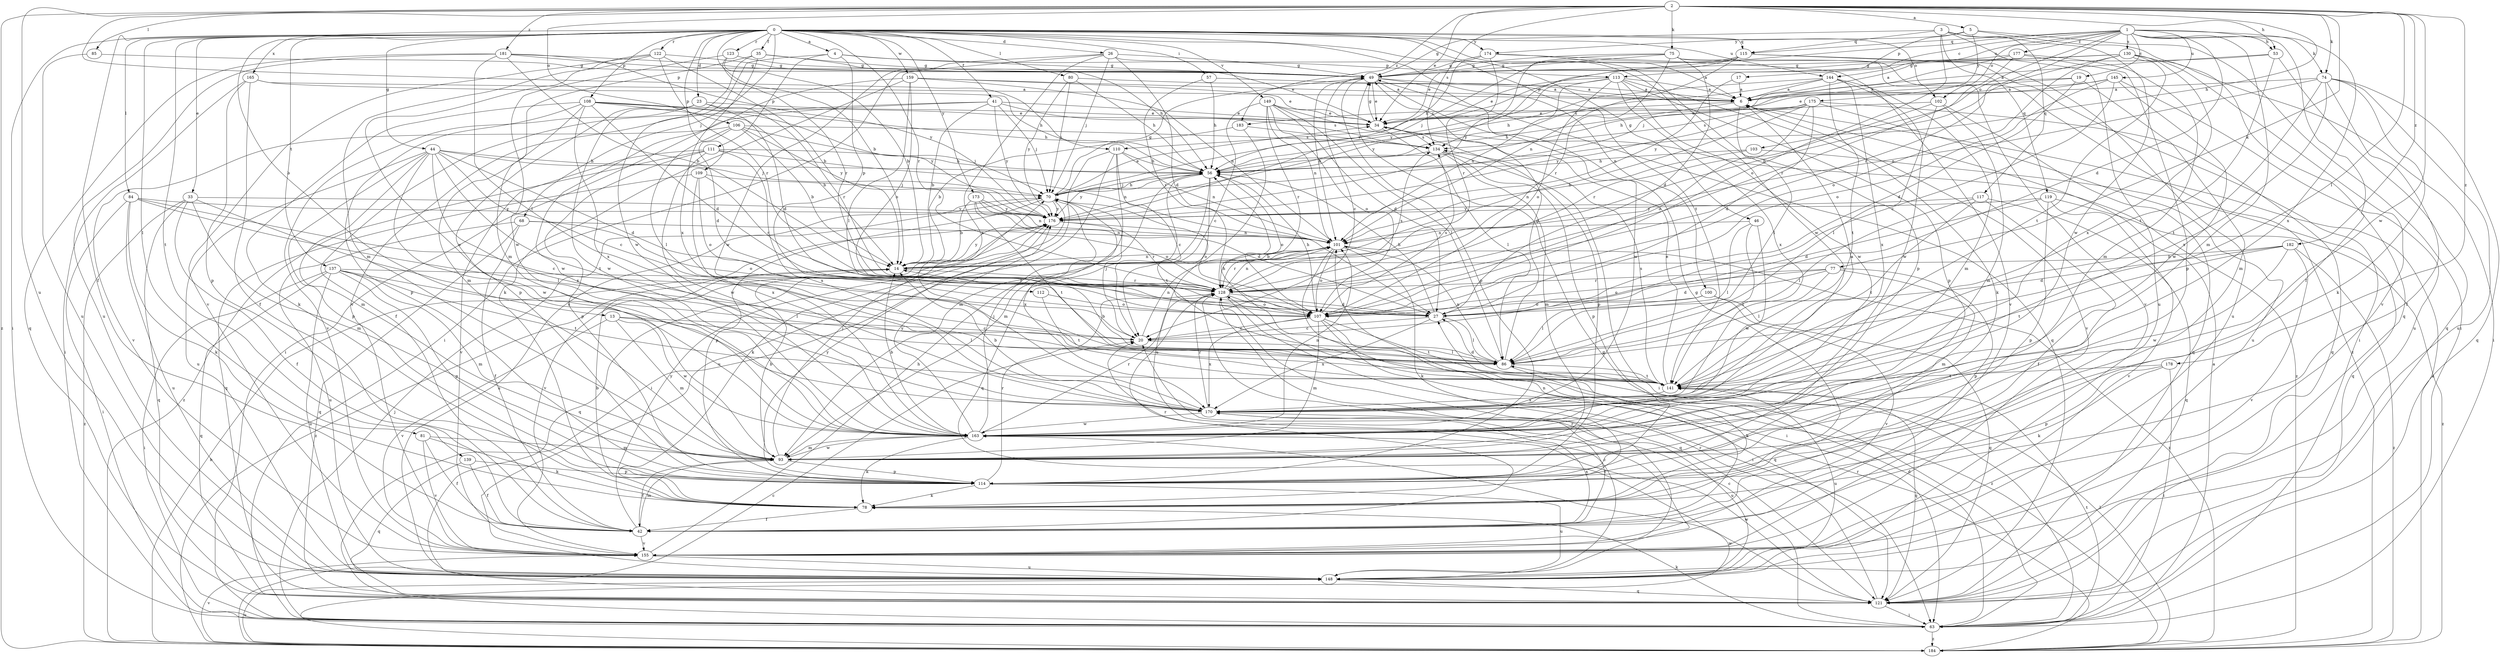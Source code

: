 strict digraph  {
0;
1;
2;
3;
4;
5;
6;
13;
14;
17;
19;
20;
23;
26;
27;
33;
34;
35;
41;
42;
44;
46;
49;
53;
56;
57;
63;
68;
70;
74;
75;
77;
78;
80;
81;
84;
85;
86;
93;
100;
101;
102;
103;
106;
107;
108;
109;
110;
111;
112;
113;
114;
115;
117;
119;
121;
122;
123;
128;
130;
134;
137;
139;
141;
144;
145;
148;
149;
155;
159;
163;
165;
170;
173;
174;
175;
176;
177;
178;
181;
182;
183;
184;
0 -> 4  [label=a];
0 -> 13  [label=b];
0 -> 14  [label=b];
0 -> 23  [label=d];
0 -> 26  [label=d];
0 -> 33  [label=e];
0 -> 35  [label=f];
0 -> 41  [label=f];
0 -> 42  [label=f];
0 -> 44  [label=g];
0 -> 46  [label=g];
0 -> 57  [label=i];
0 -> 63  [label=i];
0 -> 68  [label=j];
0 -> 80  [label=l];
0 -> 81  [label=l];
0 -> 84  [label=l];
0 -> 100  [label=n];
0 -> 102  [label=o];
0 -> 108  [label=p];
0 -> 109  [label=p];
0 -> 115  [label=q];
0 -> 122  [label=r];
0 -> 123  [label=r];
0 -> 128  [label=r];
0 -> 137  [label=t];
0 -> 139  [label=t];
0 -> 141  [label=t];
0 -> 144  [label=u];
0 -> 149  [label=v];
0 -> 159  [label=w];
0 -> 163  [label=w];
0 -> 165  [label=x];
0 -> 173  [label=y];
0 -> 174  [label=y];
1 -> 17  [label=c];
1 -> 19  [label=c];
1 -> 27  [label=d];
1 -> 42  [label=f];
1 -> 53  [label=h];
1 -> 74  [label=k];
1 -> 93  [label=m];
1 -> 102  [label=o];
1 -> 103  [label=o];
1 -> 110  [label=p];
1 -> 115  [label=q];
1 -> 128  [label=r];
1 -> 130  [label=s];
1 -> 144  [label=u];
1 -> 145  [label=u];
1 -> 170  [label=x];
1 -> 177  [label=z];
2 -> 5  [label=a];
2 -> 34  [label=e];
2 -> 53  [label=h];
2 -> 56  [label=h];
2 -> 74  [label=k];
2 -> 75  [label=k];
2 -> 77  [label=k];
2 -> 85  [label=l];
2 -> 86  [label=l];
2 -> 106  [label=o];
2 -> 110  [label=p];
2 -> 134  [label=s];
2 -> 148  [label=u];
2 -> 163  [label=w];
2 -> 178  [label=z];
2 -> 181  [label=z];
2 -> 182  [label=z];
2 -> 183  [label=z];
2 -> 184  [label=z];
3 -> 49  [label=g];
3 -> 107  [label=o];
3 -> 115  [label=q];
3 -> 117  [label=q];
3 -> 119  [label=q];
3 -> 148  [label=u];
3 -> 163  [label=w];
4 -> 49  [label=g];
4 -> 111  [label=p];
4 -> 112  [label=p];
4 -> 113  [label=p];
4 -> 155  [label=v];
5 -> 63  [label=i];
5 -> 113  [label=p];
5 -> 121  [label=q];
5 -> 174  [label=y];
5 -> 175  [label=y];
6 -> 34  [label=e];
6 -> 56  [label=h];
6 -> 86  [label=l];
6 -> 155  [label=v];
13 -> 20  [label=c];
13 -> 86  [label=l];
13 -> 93  [label=m];
13 -> 155  [label=v];
13 -> 163  [label=w];
14 -> 101  [label=n];
14 -> 128  [label=r];
14 -> 176  [label=y];
17 -> 6  [label=a];
17 -> 176  [label=y];
19 -> 6  [label=a];
19 -> 27  [label=d];
19 -> 56  [label=h];
19 -> 93  [label=m];
20 -> 70  [label=j];
20 -> 86  [label=l];
20 -> 101  [label=n];
23 -> 27  [label=d];
23 -> 34  [label=e];
23 -> 114  [label=p];
23 -> 128  [label=r];
23 -> 155  [label=v];
23 -> 163  [label=w];
26 -> 6  [label=a];
26 -> 27  [label=d];
26 -> 49  [label=g];
26 -> 63  [label=i];
26 -> 70  [label=j];
26 -> 163  [label=w];
26 -> 170  [label=x];
27 -> 20  [label=c];
27 -> 56  [label=h];
27 -> 86  [label=l];
27 -> 170  [label=x];
33 -> 42  [label=f];
33 -> 93  [label=m];
33 -> 121  [label=q];
33 -> 170  [label=x];
33 -> 176  [label=y];
33 -> 184  [label=z];
34 -> 49  [label=g];
34 -> 86  [label=l];
34 -> 114  [label=p];
34 -> 134  [label=s];
35 -> 49  [label=g];
35 -> 56  [label=h];
35 -> 93  [label=m];
35 -> 163  [label=w];
35 -> 170  [label=x];
41 -> 14  [label=b];
41 -> 34  [label=e];
41 -> 42  [label=f];
41 -> 70  [label=j];
41 -> 134  [label=s];
41 -> 163  [label=w];
41 -> 176  [label=y];
42 -> 93  [label=m];
42 -> 101  [label=n];
42 -> 128  [label=r];
42 -> 155  [label=v];
42 -> 170  [label=x];
42 -> 176  [label=y];
44 -> 20  [label=c];
44 -> 27  [label=d];
44 -> 56  [label=h];
44 -> 70  [label=j];
44 -> 93  [label=m];
44 -> 114  [label=p];
44 -> 141  [label=t];
44 -> 148  [label=u];
44 -> 163  [label=w];
44 -> 170  [label=x];
46 -> 86  [label=l];
46 -> 101  [label=n];
46 -> 141  [label=t];
46 -> 163  [label=w];
49 -> 6  [label=a];
49 -> 20  [label=c];
49 -> 34  [label=e];
49 -> 101  [label=n];
49 -> 114  [label=p];
49 -> 121  [label=q];
49 -> 163  [label=w];
53 -> 6  [label=a];
53 -> 49  [label=g];
53 -> 121  [label=q];
53 -> 141  [label=t];
56 -> 70  [label=j];
56 -> 93  [label=m];
56 -> 107  [label=o];
56 -> 121  [label=q];
56 -> 141  [label=t];
56 -> 176  [label=y];
57 -> 6  [label=a];
57 -> 56  [label=h];
57 -> 128  [label=r];
63 -> 6  [label=a];
63 -> 20  [label=c];
63 -> 27  [label=d];
63 -> 49  [label=g];
63 -> 70  [label=j];
63 -> 78  [label=k];
63 -> 141  [label=t];
63 -> 184  [label=z];
68 -> 42  [label=f];
68 -> 101  [label=n];
68 -> 107  [label=o];
68 -> 121  [label=q];
68 -> 148  [label=u];
70 -> 34  [label=e];
70 -> 49  [label=g];
70 -> 56  [label=h];
70 -> 78  [label=k];
70 -> 107  [label=o];
70 -> 114  [label=p];
70 -> 148  [label=u];
70 -> 170  [label=x];
70 -> 176  [label=y];
74 -> 6  [label=a];
74 -> 42  [label=f];
74 -> 78  [label=k];
74 -> 101  [label=n];
74 -> 121  [label=q];
74 -> 141  [label=t];
74 -> 148  [label=u];
74 -> 170  [label=x];
75 -> 27  [label=d];
75 -> 34  [label=e];
75 -> 49  [label=g];
75 -> 128  [label=r];
75 -> 155  [label=v];
75 -> 176  [label=y];
75 -> 184  [label=z];
77 -> 27  [label=d];
77 -> 86  [label=l];
77 -> 93  [label=m];
77 -> 107  [label=o];
77 -> 114  [label=p];
77 -> 128  [label=r];
78 -> 14  [label=b];
78 -> 42  [label=f];
78 -> 49  [label=g];
80 -> 6  [label=a];
80 -> 56  [label=h];
80 -> 70  [label=j];
80 -> 176  [label=y];
81 -> 42  [label=f];
81 -> 78  [label=k];
81 -> 93  [label=m];
81 -> 155  [label=v];
84 -> 20  [label=c];
84 -> 63  [label=i];
84 -> 78  [label=k];
84 -> 86  [label=l];
84 -> 148  [label=u];
84 -> 176  [label=y];
85 -> 49  [label=g];
85 -> 148  [label=u];
86 -> 14  [label=b];
86 -> 49  [label=g];
86 -> 56  [label=h];
86 -> 78  [label=k];
86 -> 101  [label=n];
86 -> 141  [label=t];
93 -> 14  [label=b];
93 -> 42  [label=f];
93 -> 70  [label=j];
93 -> 114  [label=p];
93 -> 163  [label=w];
100 -> 86  [label=l];
100 -> 107  [label=o];
100 -> 121  [label=q];
100 -> 155  [label=v];
101 -> 14  [label=b];
101 -> 63  [label=i];
101 -> 78  [label=k];
101 -> 107  [label=o];
101 -> 128  [label=r];
101 -> 184  [label=z];
102 -> 34  [label=e];
102 -> 86  [label=l];
102 -> 93  [label=m];
102 -> 107  [label=o];
102 -> 121  [label=q];
103 -> 56  [label=h];
103 -> 101  [label=n];
103 -> 121  [label=q];
106 -> 14  [label=b];
106 -> 27  [label=d];
106 -> 70  [label=j];
106 -> 86  [label=l];
106 -> 134  [label=s];
106 -> 155  [label=v];
106 -> 176  [label=y];
107 -> 20  [label=c];
107 -> 56  [label=h];
107 -> 93  [label=m];
107 -> 121  [label=q];
107 -> 134  [label=s];
107 -> 141  [label=t];
107 -> 170  [label=x];
107 -> 184  [label=z];
108 -> 14  [label=b];
108 -> 27  [label=d];
108 -> 34  [label=e];
108 -> 56  [label=h];
108 -> 78  [label=k];
108 -> 93  [label=m];
108 -> 114  [label=p];
108 -> 170  [label=x];
108 -> 176  [label=y];
109 -> 70  [label=j];
109 -> 107  [label=o];
109 -> 121  [label=q];
109 -> 128  [label=r];
109 -> 170  [label=x];
110 -> 20  [label=c];
110 -> 56  [label=h];
110 -> 63  [label=i];
110 -> 93  [label=m];
110 -> 101  [label=n];
110 -> 148  [label=u];
111 -> 56  [label=h];
111 -> 101  [label=n];
111 -> 114  [label=p];
111 -> 155  [label=v];
111 -> 163  [label=w];
111 -> 170  [label=x];
111 -> 184  [label=z];
112 -> 107  [label=o];
112 -> 141  [label=t];
113 -> 6  [label=a];
113 -> 34  [label=e];
113 -> 78  [label=k];
113 -> 101  [label=n];
113 -> 107  [label=o];
113 -> 114  [label=p];
113 -> 163  [label=w];
113 -> 170  [label=x];
113 -> 176  [label=y];
114 -> 78  [label=k];
114 -> 128  [label=r];
114 -> 148  [label=u];
114 -> 176  [label=y];
115 -> 49  [label=g];
115 -> 63  [label=i];
115 -> 70  [label=j];
115 -> 101  [label=n];
115 -> 148  [label=u];
115 -> 176  [label=y];
117 -> 42  [label=f];
117 -> 86  [label=l];
117 -> 121  [label=q];
117 -> 141  [label=t];
117 -> 176  [label=y];
119 -> 27  [label=d];
119 -> 114  [label=p];
119 -> 155  [label=v];
119 -> 176  [label=y];
119 -> 184  [label=z];
121 -> 63  [label=i];
121 -> 128  [label=r];
121 -> 163  [label=w];
122 -> 14  [label=b];
122 -> 49  [label=g];
122 -> 93  [label=m];
122 -> 128  [label=r];
122 -> 155  [label=v];
122 -> 163  [label=w];
123 -> 14  [label=b];
123 -> 49  [label=g];
123 -> 128  [label=r];
123 -> 163  [label=w];
128 -> 27  [label=d];
128 -> 63  [label=i];
128 -> 101  [label=n];
128 -> 107  [label=o];
128 -> 121  [label=q];
128 -> 134  [label=s];
130 -> 6  [label=a];
130 -> 14  [label=b];
130 -> 49  [label=g];
130 -> 63  [label=i];
130 -> 107  [label=o];
130 -> 141  [label=t];
130 -> 155  [label=v];
130 -> 170  [label=x];
134 -> 56  [label=h];
134 -> 63  [label=i];
134 -> 93  [label=m];
134 -> 114  [label=p];
137 -> 63  [label=i];
137 -> 86  [label=l];
137 -> 93  [label=m];
137 -> 114  [label=p];
137 -> 121  [label=q];
137 -> 128  [label=r];
137 -> 141  [label=t];
137 -> 148  [label=u];
139 -> 42  [label=f];
139 -> 114  [label=p];
139 -> 121  [label=q];
141 -> 27  [label=d];
141 -> 34  [label=e];
141 -> 121  [label=q];
141 -> 134  [label=s];
141 -> 148  [label=u];
141 -> 170  [label=x];
144 -> 6  [label=a];
144 -> 56  [label=h];
144 -> 93  [label=m];
144 -> 134  [label=s];
144 -> 141  [label=t];
144 -> 163  [label=w];
144 -> 170  [label=x];
145 -> 6  [label=a];
145 -> 20  [label=c];
145 -> 34  [label=e];
145 -> 107  [label=o];
145 -> 148  [label=u];
145 -> 163  [label=w];
148 -> 20  [label=c];
148 -> 121  [label=q];
149 -> 20  [label=c];
149 -> 27  [label=d];
149 -> 34  [label=e];
149 -> 86  [label=l];
149 -> 101  [label=n];
149 -> 107  [label=o];
149 -> 128  [label=r];
149 -> 184  [label=z];
155 -> 56  [label=h];
155 -> 128  [label=r];
155 -> 148  [label=u];
159 -> 6  [label=a];
159 -> 34  [label=e];
159 -> 63  [label=i];
159 -> 78  [label=k];
159 -> 86  [label=l];
159 -> 101  [label=n];
159 -> 107  [label=o];
163 -> 14  [label=b];
163 -> 70  [label=j];
163 -> 78  [label=k];
163 -> 93  [label=m];
163 -> 101  [label=n];
163 -> 128  [label=r];
163 -> 176  [label=y];
165 -> 6  [label=a];
165 -> 42  [label=f];
165 -> 56  [label=h];
165 -> 63  [label=i];
165 -> 114  [label=p];
170 -> 6  [label=a];
170 -> 14  [label=b];
170 -> 42  [label=f];
170 -> 128  [label=r];
170 -> 148  [label=u];
170 -> 163  [label=w];
173 -> 14  [label=b];
173 -> 27  [label=d];
173 -> 101  [label=n];
173 -> 107  [label=o];
173 -> 141  [label=t];
173 -> 176  [label=y];
174 -> 49  [label=g];
174 -> 56  [label=h];
174 -> 114  [label=p];
174 -> 128  [label=r];
174 -> 155  [label=v];
175 -> 14  [label=b];
175 -> 27  [label=d];
175 -> 121  [label=q];
175 -> 128  [label=r];
175 -> 134  [label=s];
175 -> 148  [label=u];
175 -> 176  [label=y];
175 -> 183  [label=c];
176 -> 101  [label=n];
176 -> 121  [label=q];
176 -> 128  [label=r];
176 -> 155  [label=v];
176 -> 184  [label=z];
177 -> 49  [label=g];
177 -> 70  [label=j];
177 -> 93  [label=m];
177 -> 114  [label=p];
177 -> 128  [label=r];
178 -> 63  [label=i];
178 -> 78  [label=k];
178 -> 114  [label=p];
178 -> 141  [label=t];
181 -> 14  [label=b];
181 -> 34  [label=e];
181 -> 49  [label=g];
181 -> 86  [label=l];
181 -> 121  [label=q];
181 -> 148  [label=u];
181 -> 176  [label=y];
182 -> 14  [label=b];
182 -> 27  [label=d];
182 -> 141  [label=t];
182 -> 155  [label=v];
182 -> 163  [label=w];
182 -> 184  [label=z];
183 -> 14  [label=b];
183 -> 134  [label=s];
183 -> 148  [label=u];
184 -> 6  [label=a];
184 -> 14  [label=b];
184 -> 20  [label=c];
184 -> 86  [label=l];
184 -> 128  [label=r];
184 -> 148  [label=u];
184 -> 155  [label=v];
184 -> 163  [label=w];
}
